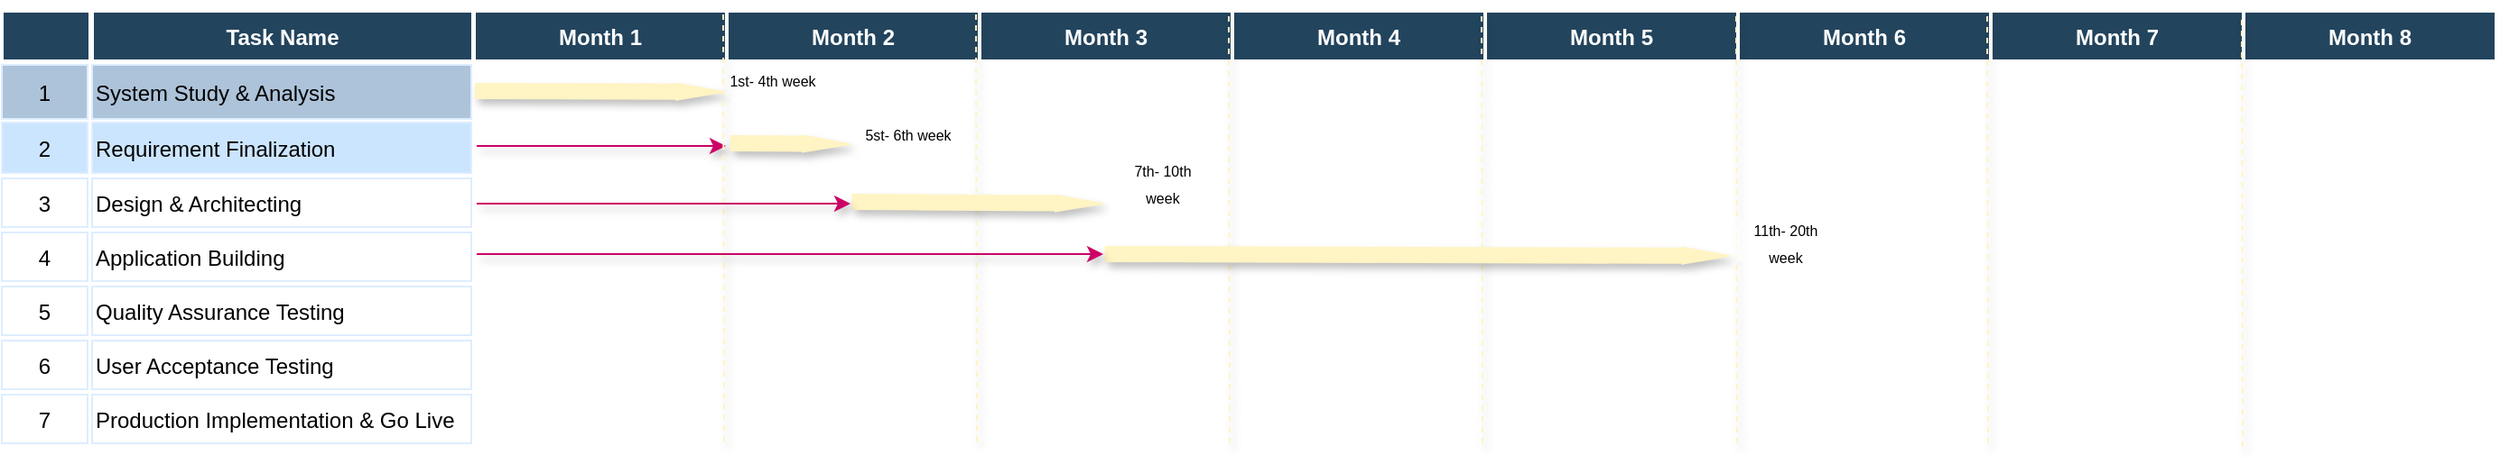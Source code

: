 <mxfile version="13.6.2" type="github">
  <diagram name="Page-1" id="8378b5f6-a2b2-b727-a746-972ab9d02e00">
    <mxGraphModel dx="1342" dy="592" grid="1" gridSize="10" guides="1" tooltips="1" connect="0" arrows="1" fold="1" page="1" pageScale="1.5" pageWidth="1169" pageHeight="827" background="#ffffff" math="0" shadow="0">
      <root>
        <mxCell id="0" />
        <mxCell id="1" parent="0" />
        <mxCell id="63" value="1" style="strokeColor=#DEEDFF;fillColor=#ADC3D9" parent="1" vertex="1">
          <mxGeometry x="310" y="380" width="47.5" height="30" as="geometry" />
        </mxCell>
        <mxCell id="64" value="System Study &amp; Analysis" style="align=left;strokeColor=#DEEDFF;fillColor=#ADC3D9" parent="1" vertex="1">
          <mxGeometry x="360" y="380" width="210" height="30" as="geometry" />
        </mxCell>
        <mxCell id="69" value="2" style="strokeColor=#DEEDFF;fillColor=#CCE5FF" parent="1" vertex="1">
          <mxGeometry x="310" y="412" width="47.5" height="28" as="geometry" />
        </mxCell>
        <mxCell id="iz-O9aYa_GpuZ4qTTY7D-308" value="" style="edgeStyle=orthogonalEdgeStyle;rounded=0;orthogonalLoop=1;jettySize=auto;html=1;shadow=1;strokeColor=#CC0066;fillColor=#FFF4C3;" edge="1" parent="1">
          <mxGeometry relative="1" as="geometry">
            <mxPoint x="573" y="425" as="sourcePoint" />
            <mxPoint x="711" y="425" as="targetPoint" />
          </mxGeometry>
        </mxCell>
        <mxCell id="70" value="Requirement Finalization" style="align=left;strokeColor=#DEEDFF;fillColor=#CCE5FF" parent="1" vertex="1">
          <mxGeometry x="360" y="412" width="210" height="28" as="geometry" />
        </mxCell>
        <mxCell id="74" value="3" style="strokeColor=#DEEDFF" parent="1" vertex="1">
          <mxGeometry x="310" y="443" width="47.5" height="27" as="geometry" />
        </mxCell>
        <mxCell id="75" value="Design &amp; Architecting" style="align=left;strokeColor=#DEEDFF" parent="1" vertex="1">
          <mxGeometry x="360" y="443" width="210" height="27" as="geometry" />
        </mxCell>
        <mxCell id="79" value="4" style="strokeColor=#DEEDFF" parent="1" vertex="1">
          <mxGeometry x="310" y="473" width="47.5" height="27" as="geometry" />
        </mxCell>
        <mxCell id="80" value="Application Building" style="align=left;strokeColor=#DEEDFF" parent="1" vertex="1">
          <mxGeometry x="360" y="473" width="210" height="27" as="geometry" />
        </mxCell>
        <mxCell id="84" value="5" style="strokeColor=#DEEDFF" parent="1" vertex="1">
          <mxGeometry x="310" y="503" width="47.5" height="27" as="geometry" />
        </mxCell>
        <mxCell id="85" value="Quality Assurance Testing " style="align=left;strokeColor=#DEEDFF" parent="1" vertex="1">
          <mxGeometry x="360" y="503" width="210" height="27" as="geometry" />
        </mxCell>
        <mxCell id="89" value="6" style="strokeColor=#DEEDFF" parent="1" vertex="1">
          <mxGeometry x="310" y="533" width="47.5" height="27" as="geometry" />
        </mxCell>
        <mxCell id="90" value="User Acceptance Testing" style="align=left;strokeColor=#DEEDFF" parent="1" vertex="1">
          <mxGeometry x="360" y="533" width="210" height="27" as="geometry" />
        </mxCell>
        <mxCell id="94" value="7" style="strokeColor=#DEEDFF" parent="1" vertex="1">
          <mxGeometry x="310" y="563" width="47.5" height="27" as="geometry" />
        </mxCell>
        <mxCell id="95" value="Production Implementation &amp; Go Live" style="align=left;strokeColor=#DEEDFF" parent="1" vertex="1">
          <mxGeometry x="360" y="563" width="210" height="27" as="geometry" />
        </mxCell>
        <mxCell id="4" value="Month 1" style="fillColor=#23445D;strokeColor=#FFFFFF;strokeWidth=2;fontColor=#FFFFFF;fontStyle=1" parent="1" vertex="1">
          <mxGeometry x="571.5" y="350" width="140" height="28" as="geometry" />
        </mxCell>
        <mxCell id="15" value="Month 2" style="fillColor=#23445D;strokeColor=#FFFFFF;strokeWidth=2;fontColor=#FFFFFF;fontStyle=1" parent="1" vertex="1">
          <mxGeometry x="711.5" y="350" width="140" height="28" as="geometry" />
        </mxCell>
        <mxCell id="23" value="Month 3" style="fillColor=#23445D;strokeColor=#FFFFFF;strokeWidth=2;fontColor=#FFFFFF;fontStyle=1" parent="1" vertex="1">
          <mxGeometry x="851.5" y="350" width="140" height="28" as="geometry" />
        </mxCell>
        <mxCell id="31" value="Month 4" style="fillColor=#23445D;strokeColor=#FFFFFF;strokeWidth=2;fontColor=#FFFFFF;fontStyle=1" parent="1" vertex="1">
          <mxGeometry x="991.5" y="350" width="140" height="28" as="geometry" />
        </mxCell>
        <mxCell id="39" value="Month 5" style="fillColor=#23445D;strokeColor=#FFFFFF;strokeWidth=2;fontColor=#FFFFFF;fontStyle=1" parent="1" vertex="1">
          <mxGeometry x="1131.5" y="350" width="140" height="28" as="geometry" />
        </mxCell>
        <mxCell id="47" value="Month 6" style="fillColor=#23445D;strokeColor=#FFFFFF;strokeWidth=2;fontColor=#FFFFFF;fontStyle=1" parent="1" vertex="1">
          <mxGeometry x="1271.5" y="350" width="140" height="28" as="geometry" />
        </mxCell>
        <mxCell id="55" value="Month 7" style="fillColor=#23445D;strokeColor=#FFFFFF;strokeWidth=2;fontColor=#FFFFFF;fontStyle=1" parent="1" vertex="1">
          <mxGeometry x="1411.5" y="350" width="140" height="28" as="geometry" />
        </mxCell>
        <mxCell id="iz-O9aYa_GpuZ4qTTY7D-278" value="Month 8" style="fillColor=#23445D;strokeColor=#FFFFFF;strokeWidth=2;fontColor=#FFFFFF;fontStyle=1" vertex="1" parent="1">
          <mxGeometry x="1551.5" y="350" width="140" height="28" as="geometry" />
        </mxCell>
        <mxCell id="iz-O9aYa_GpuZ4qTTY7D-280" value="Task Name" style="fillColor=#23445D;strokeColor=#FFFFFF;strokeWidth=2;fontColor=#FFFFFF;fontStyle=1" vertex="1" parent="1">
          <mxGeometry x="360" y="350" width="211" height="28" as="geometry" />
        </mxCell>
        <mxCell id="iz-O9aYa_GpuZ4qTTY7D-284" value="" style="fillColor=#23445D;strokeColor=#FFFFFF;strokeWidth=2;fontColor=#FFFFFF;fontStyle=1" vertex="1" parent="1">
          <mxGeometry x="310" y="350" width="49" height="28" as="geometry" />
        </mxCell>
        <mxCell id="iz-O9aYa_GpuZ4qTTY7D-286" value="" style="shape=flexArrow;endArrow=classic;html=1;endWidth=0;endSize=8.33;width=8;strokeColor=#FFF4C3;fillColor=#FFF4C3;shadow=1;" edge="1" parent="1">
          <mxGeometry width="50" height="50" relative="1" as="geometry">
            <mxPoint x="572" y="394.5" as="sourcePoint" />
            <mxPoint x="710" y="395" as="targetPoint" />
          </mxGeometry>
        </mxCell>
        <mxCell id="iz-O9aYa_GpuZ4qTTY7D-293" value="&lt;font style=&quot;font-size: 8px&quot;&gt;1st- 4th week&lt;/font&gt;" style="whiteSpace=wrap;html=1;strokeWidth=2;fillColor=#FFFFFF;opacity=50;strokeColor=#FFFFFF;" vertex="1" parent="1">
          <mxGeometry x="711.5" y="378" width="50" height="20" as="geometry" />
        </mxCell>
        <mxCell id="iz-O9aYa_GpuZ4qTTY7D-294" value="" style="endArrow=none;dashed=1;html=1;shadow=1;strokeColor=#FFF4C3;fillColor=#FFF4C3;" edge="1" parent="1">
          <mxGeometry width="50" height="50" relative="1" as="geometry">
            <mxPoint x="710" y="589" as="sourcePoint" />
            <mxPoint x="709.5" y="349" as="targetPoint" />
          </mxGeometry>
        </mxCell>
        <mxCell id="iz-O9aYa_GpuZ4qTTY7D-295" value="" style="endArrow=none;dashed=1;html=1;shadow=1;strokeColor=#FFF4C3;fillColor=#FFF4C3;" edge="1" parent="1">
          <mxGeometry width="50" height="50" relative="1" as="geometry">
            <mxPoint x="850" y="589" as="sourcePoint" />
            <mxPoint x="849.5" y="349" as="targetPoint" />
          </mxGeometry>
        </mxCell>
        <mxCell id="iz-O9aYa_GpuZ4qTTY7D-296" value="" style="endArrow=none;dashed=1;html=1;shadow=1;strokeColor=#FFF4C3;fillColor=#FFF4C3;" edge="1" parent="1">
          <mxGeometry width="50" height="50" relative="1" as="geometry">
            <mxPoint x="990" y="590" as="sourcePoint" />
            <mxPoint x="989.5" y="350" as="targetPoint" />
          </mxGeometry>
        </mxCell>
        <mxCell id="iz-O9aYa_GpuZ4qTTY7D-297" value="" style="endArrow=none;dashed=1;html=1;shadow=1;strokeColor=#FFF4C3;fillColor=#FFF4C3;" edge="1" parent="1">
          <mxGeometry width="50" height="50" relative="1" as="geometry">
            <mxPoint x="1130" y="590" as="sourcePoint" />
            <mxPoint x="1129.5" y="350" as="targetPoint" />
          </mxGeometry>
        </mxCell>
        <mxCell id="iz-O9aYa_GpuZ4qTTY7D-298" value="" style="endArrow=none;dashed=1;html=1;shadow=1;strokeColor=#FFF4C3;fillColor=#FFF4C3;" edge="1" parent="1">
          <mxGeometry width="50" height="50" relative="1" as="geometry">
            <mxPoint x="1271" y="590" as="sourcePoint" />
            <mxPoint x="1270.5" y="350" as="targetPoint" />
          </mxGeometry>
        </mxCell>
        <mxCell id="iz-O9aYa_GpuZ4qTTY7D-299" value="" style="endArrow=none;dashed=1;html=1;shadow=1;strokeColor=#FFF4C3;fillColor=#FFF4C3;" edge="1" parent="1">
          <mxGeometry width="50" height="50" relative="1" as="geometry">
            <mxPoint x="1410" y="590" as="sourcePoint" />
            <mxPoint x="1409.5" y="350" as="targetPoint" />
          </mxGeometry>
        </mxCell>
        <mxCell id="iz-O9aYa_GpuZ4qTTY7D-300" value="" style="endArrow=none;dashed=1;html=1;shadow=1;strokeColor=#FFF4C3;fillColor=#FFF4C3;" edge="1" parent="1">
          <mxGeometry width="50" height="50" relative="1" as="geometry">
            <mxPoint x="1551" y="592" as="sourcePoint" />
            <mxPoint x="1550.5" y="352" as="targetPoint" />
          </mxGeometry>
        </mxCell>
        <mxCell id="iz-O9aYa_GpuZ4qTTY7D-301" value="" style="shape=flexArrow;endArrow=classic;html=1;endWidth=0;endSize=8.33;width=8;strokeColor=#FFF4C3;fillColor=#FFF4C3;shadow=1;" edge="1" parent="1">
          <mxGeometry width="50" height="50" relative="1" as="geometry">
            <mxPoint x="713.5" y="423.5" as="sourcePoint" />
            <mxPoint x="780" y="424" as="targetPoint" />
          </mxGeometry>
        </mxCell>
        <mxCell id="iz-O9aYa_GpuZ4qTTY7D-302" value="&lt;font style=&quot;font-size: 8px&quot;&gt;5st- 6th week&lt;/font&gt;" style="whiteSpace=wrap;html=1;strokeWidth=2;fillColor=#FFFFFF;opacity=50;strokeColor=#FFFFFF;" vertex="1" parent="1">
          <mxGeometry x="787" y="408" width="50" height="20" as="geometry" />
        </mxCell>
        <mxCell id="iz-O9aYa_GpuZ4qTTY7D-303" value="" style="shape=flexArrow;endArrow=classic;html=1;endWidth=0;endSize=8.33;width=8;strokeColor=#FFF4C3;fillColor=#FFF4C3;shadow=1;" edge="1" parent="1">
          <mxGeometry width="50" height="50" relative="1" as="geometry">
            <mxPoint x="780.75" y="456" as="sourcePoint" />
            <mxPoint x="920" y="457" as="targetPoint" />
          </mxGeometry>
        </mxCell>
        <mxCell id="iz-O9aYa_GpuZ4qTTY7D-304" value="&lt;font style=&quot;font-size: 8px&quot;&gt;7th- 10th week&lt;/font&gt;" style="whiteSpace=wrap;html=1;strokeWidth=2;fillColor=#FFFFFF;opacity=50;strokeColor=#FFFFFF;" vertex="1" parent="1">
          <mxGeometry x="926" y="435" width="54" height="20" as="geometry" />
        </mxCell>
        <mxCell id="iz-O9aYa_GpuZ4qTTY7D-309" value="" style="edgeStyle=orthogonalEdgeStyle;rounded=0;orthogonalLoop=1;jettySize=auto;html=1;shadow=1;strokeColor=#CC0066;fillColor=#FFF4C3;" edge="1" parent="1">
          <mxGeometry relative="1" as="geometry">
            <mxPoint x="573" y="457" as="sourcePoint" />
            <mxPoint x="780" y="457" as="targetPoint" />
          </mxGeometry>
        </mxCell>
        <mxCell id="iz-O9aYa_GpuZ4qTTY7D-310" value="" style="shape=flexArrow;endArrow=classic;html=1;endWidth=0;endSize=8.33;width=8;strokeColor=#FFF4C3;fillColor=#FFF4C3;shadow=1;" edge="1" parent="1">
          <mxGeometry width="50" height="50" relative="1" as="geometry">
            <mxPoint x="920.75" y="485" as="sourcePoint" />
            <mxPoint x="1267" y="486" as="targetPoint" />
          </mxGeometry>
        </mxCell>
        <mxCell id="iz-O9aYa_GpuZ4qTTY7D-311" value="&lt;font style=&quot;font-size: 8px&quot;&gt;11th- 20th week&lt;/font&gt;" style="whiteSpace=wrap;html=1;strokeWidth=2;fillColor=#FFFFFF;opacity=50;strokeColor=#FFFFFF;" vertex="1" parent="1">
          <mxGeometry x="1271" y="468" width="54" height="20" as="geometry" />
        </mxCell>
        <mxCell id="iz-O9aYa_GpuZ4qTTY7D-312" value="" style="edgeStyle=orthogonalEdgeStyle;rounded=0;orthogonalLoop=1;jettySize=auto;html=1;shadow=1;strokeColor=#CC0066;fillColor=#FFF4C3;" edge="1" parent="1">
          <mxGeometry relative="1" as="geometry">
            <mxPoint x="573" y="485" as="sourcePoint" />
            <mxPoint x="920" y="485" as="targetPoint" />
          </mxGeometry>
        </mxCell>
      </root>
    </mxGraphModel>
  </diagram>
</mxfile>
